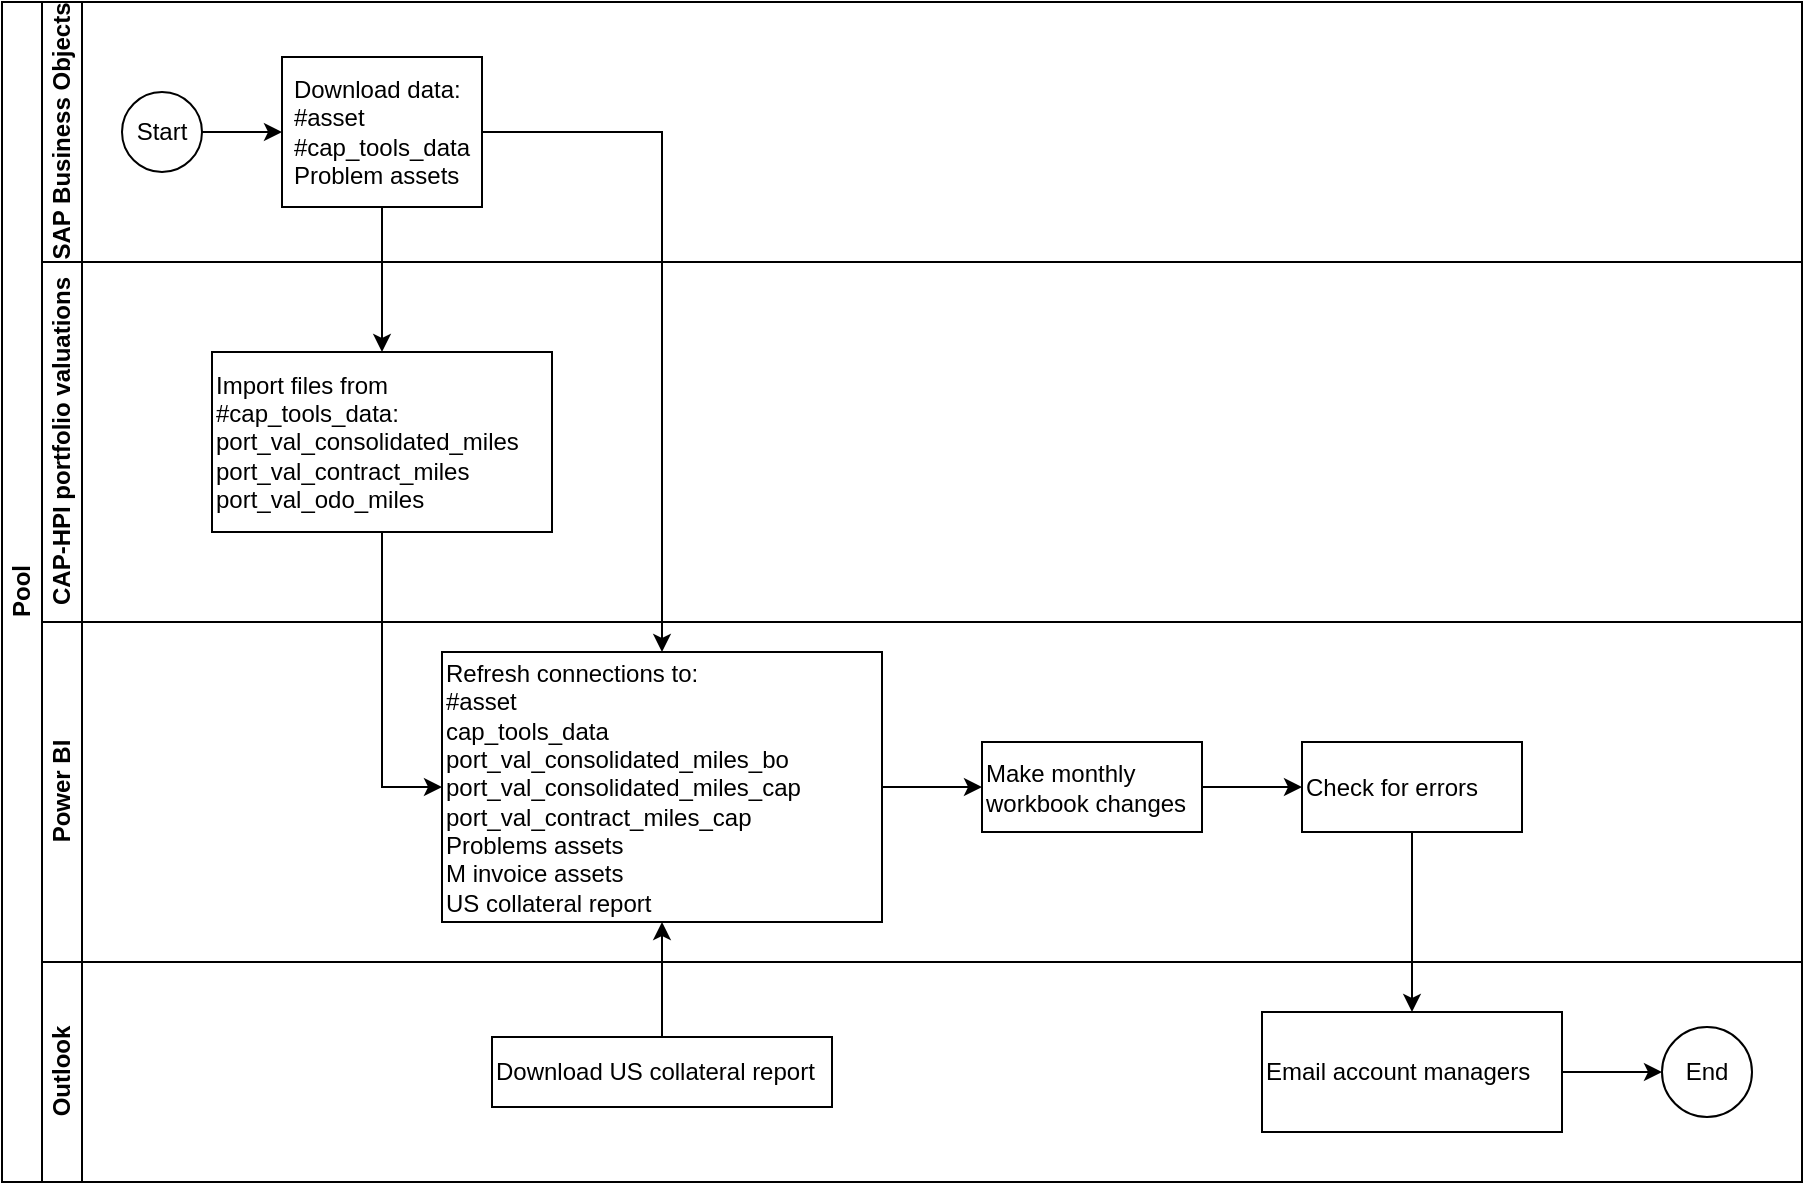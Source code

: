 <mxfile version="15.9.6" type="github">
  <diagram id="prtHgNgQTEPvFCAcTncT" name="Page-1">
    <mxGraphModel dx="1357" dy="801" grid="1" gridSize="10" guides="1" tooltips="1" connect="1" arrows="1" fold="1" page="1" pageScale="1" pageWidth="827" pageHeight="1169" math="0" shadow="0">
      <root>
        <mxCell id="0" />
        <mxCell id="1" parent="0" />
        <mxCell id="dNxyNK7c78bLwvsdeMH5-19" value="Pool" style="swimlane;html=1;childLayout=stackLayout;resizeParent=1;resizeParentMax=0;horizontal=0;startSize=20;horizontalStack=0;" parent="1" vertex="1">
          <mxGeometry x="120" y="120" width="900" height="590" as="geometry" />
        </mxCell>
        <mxCell id="dNxyNK7c78bLwvsdeMH5-20" value="SAP Business Objects" style="swimlane;html=1;startSize=20;horizontal=0;" parent="dNxyNK7c78bLwvsdeMH5-19" vertex="1">
          <mxGeometry x="20" width="880" height="130" as="geometry" />
        </mxCell>
        <mxCell id="dNxyNK7c78bLwvsdeMH5-25" value="" style="edgeStyle=orthogonalEdgeStyle;rounded=0;orthogonalLoop=1;jettySize=auto;html=1;" parent="dNxyNK7c78bLwvsdeMH5-20" source="dNxyNK7c78bLwvsdeMH5-23" target="dNxyNK7c78bLwvsdeMH5-24" edge="1">
          <mxGeometry relative="1" as="geometry" />
        </mxCell>
        <mxCell id="dNxyNK7c78bLwvsdeMH5-23" value="Start" style="ellipse;whiteSpace=wrap;html=1;" parent="dNxyNK7c78bLwvsdeMH5-20" vertex="1">
          <mxGeometry x="40" y="45" width="40" height="40" as="geometry" />
        </mxCell>
        <mxCell id="dNxyNK7c78bLwvsdeMH5-24" value="&lt;div style=&quot;text-align: left&quot;&gt;&lt;span&gt;Download data:&lt;/span&gt;&lt;/div&gt;&lt;div style=&quot;text-align: left&quot;&gt;&lt;span&gt;#asset&lt;/span&gt;&lt;/div&gt;&lt;div style=&quot;text-align: left&quot;&gt;&lt;span&gt;#cap_tools_data&lt;/span&gt;&lt;/div&gt;&lt;div style=&quot;text-align: left&quot;&gt;&lt;span&gt;Problem assets&lt;/span&gt;&lt;/div&gt;" style="rounded=0;whiteSpace=wrap;html=1;fontFamily=Helvetica;fontSize=12;fontColor=#000000;align=center;" parent="dNxyNK7c78bLwvsdeMH5-20" vertex="1">
          <mxGeometry x="120" y="27.5" width="100" height="75" as="geometry" />
        </mxCell>
        <mxCell id="dNxyNK7c78bLwvsdeMH5-21" value="CAP-HPI portfolio valuations" style="swimlane;html=1;startSize=20;horizontal=0;" parent="dNxyNK7c78bLwvsdeMH5-19" vertex="1">
          <mxGeometry x="20" y="130" width="880" height="180" as="geometry" />
        </mxCell>
        <mxCell id="dNxyNK7c78bLwvsdeMH5-26" value="Import files from #cap_tools_data:&lt;br&gt;port_val_consolidated_miles&lt;br&gt;port_val_contract_miles&lt;br&gt;port_val_odo_miles&lt;br&gt;" style="rounded=0;whiteSpace=wrap;html=1;fontFamily=Helvetica;fontSize=12;fontColor=#000000;align=left;" parent="dNxyNK7c78bLwvsdeMH5-21" vertex="1">
          <mxGeometry x="85" y="45" width="170" height="90" as="geometry" />
        </mxCell>
        <mxCell id="CKC6Brht2PHoOfjlgTL4-8" value="" style="edgeStyle=orthogonalEdgeStyle;rounded=0;orthogonalLoop=1;jettySize=auto;html=1;strokeColor=default;" parent="dNxyNK7c78bLwvsdeMH5-19" source="dNxyNK7c78bLwvsdeMH5-24" target="dNxyNK7c78bLwvsdeMH5-26" edge="1">
          <mxGeometry relative="1" as="geometry" />
        </mxCell>
        <mxCell id="dNxyNK7c78bLwvsdeMH5-22" value="Power BI" style="swimlane;html=1;startSize=20;horizontal=0;" parent="dNxyNK7c78bLwvsdeMH5-19" vertex="1">
          <mxGeometry x="20" y="310" width="880" height="170" as="geometry" />
        </mxCell>
        <mxCell id="XMJl6svzH35a2PeT9-Se-32" value="" style="edgeStyle=orthogonalEdgeStyle;rounded=0;orthogonalLoop=1;jettySize=auto;html=1;strokeColor=default;" edge="1" parent="dNxyNK7c78bLwvsdeMH5-22" source="dNxyNK7c78bLwvsdeMH5-34" target="XMJl6svzH35a2PeT9-Se-31">
          <mxGeometry relative="1" as="geometry" />
        </mxCell>
        <mxCell id="dNxyNK7c78bLwvsdeMH5-34" value="Refresh connections to:&lt;br&gt;#asset&lt;br&gt;cap_tools_data&lt;br&gt;port_val_consolidated_miles_bo&lt;br&gt;port_val_consolidated_miles_cap&lt;br&gt;port_val_contract_miles_cap&lt;br&gt;Problems assets&lt;br&gt;M invoice assets&lt;br&gt;US collateral report" style="rounded=0;whiteSpace=wrap;html=1;fontFamily=Helvetica;fontSize=12;fontColor=#000000;align=left;" parent="dNxyNK7c78bLwvsdeMH5-22" vertex="1">
          <mxGeometry x="200" y="15" width="220" height="135" as="geometry" />
        </mxCell>
        <mxCell id="XMJl6svzH35a2PeT9-Se-34" value="" style="edgeStyle=orthogonalEdgeStyle;rounded=0;orthogonalLoop=1;jettySize=auto;html=1;strokeColor=default;" edge="1" parent="dNxyNK7c78bLwvsdeMH5-22" source="XMJl6svzH35a2PeT9-Se-31" target="XMJl6svzH35a2PeT9-Se-33">
          <mxGeometry relative="1" as="geometry" />
        </mxCell>
        <mxCell id="XMJl6svzH35a2PeT9-Se-31" value="Make monthly workbook changes" style="rounded=0;whiteSpace=wrap;html=1;fontFamily=Helvetica;fontSize=12;fontColor=#000000;align=left;" vertex="1" parent="dNxyNK7c78bLwvsdeMH5-22">
          <mxGeometry x="470" y="60" width="110" height="45" as="geometry" />
        </mxCell>
        <mxCell id="XMJl6svzH35a2PeT9-Se-33" value="Check for errors" style="rounded=0;whiteSpace=wrap;html=1;fontFamily=Helvetica;fontSize=12;fontColor=#000000;align=left;" vertex="1" parent="dNxyNK7c78bLwvsdeMH5-22">
          <mxGeometry x="630" y="60" width="110" height="45" as="geometry" />
        </mxCell>
        <mxCell id="XMJl6svzH35a2PeT9-Se-21" value="Outlook" style="swimlane;html=1;startSize=20;horizontal=0;" vertex="1" parent="dNxyNK7c78bLwvsdeMH5-19">
          <mxGeometry x="20" y="480" width="880" height="110" as="geometry" />
        </mxCell>
        <mxCell id="XMJl6svzH35a2PeT9-Se-23" value="Download US collateral report" style="rounded=0;whiteSpace=wrap;html=1;fontFamily=Helvetica;fontSize=12;fontColor=#000000;align=left;" vertex="1" parent="XMJl6svzH35a2PeT9-Se-21">
          <mxGeometry x="225" y="37.5" width="170" height="35" as="geometry" />
        </mxCell>
        <mxCell id="XMJl6svzH35a2PeT9-Se-28" value="" style="edgeStyle=orthogonalEdgeStyle;rounded=0;orthogonalLoop=1;jettySize=auto;html=1;strokeColor=default;" edge="1" parent="XMJl6svzH35a2PeT9-Se-21" source="XMJl6svzH35a2PeT9-Se-25" target="XMJl6svzH35a2PeT9-Se-27">
          <mxGeometry relative="1" as="geometry" />
        </mxCell>
        <mxCell id="XMJl6svzH35a2PeT9-Se-25" value="Email account managers" style="whiteSpace=wrap;html=1;align=left;fontColor=#000000;rounded=0;" vertex="1" parent="XMJl6svzH35a2PeT9-Se-21">
          <mxGeometry x="610" y="25" width="150" height="60" as="geometry" />
        </mxCell>
        <mxCell id="XMJl6svzH35a2PeT9-Se-27" value="End" style="ellipse;whiteSpace=wrap;html=1;align=center;fontColor=#000000;rounded=0;" vertex="1" parent="XMJl6svzH35a2PeT9-Se-21">
          <mxGeometry x="810" y="32.5" width="45" height="45" as="geometry" />
        </mxCell>
        <mxCell id="XMJl6svzH35a2PeT9-Se-24" value="" style="edgeStyle=orthogonalEdgeStyle;rounded=0;orthogonalLoop=1;jettySize=auto;html=1;strokeColor=default;" edge="1" parent="dNxyNK7c78bLwvsdeMH5-19" source="XMJl6svzH35a2PeT9-Se-23" target="dNxyNK7c78bLwvsdeMH5-34">
          <mxGeometry relative="1" as="geometry" />
        </mxCell>
        <mxCell id="XMJl6svzH35a2PeT9-Se-35" value="" style="edgeStyle=orthogonalEdgeStyle;rounded=0;orthogonalLoop=1;jettySize=auto;html=1;strokeColor=default;" edge="1" parent="dNxyNK7c78bLwvsdeMH5-19" source="XMJl6svzH35a2PeT9-Se-33" target="XMJl6svzH35a2PeT9-Se-25">
          <mxGeometry relative="1" as="geometry" />
        </mxCell>
        <mxCell id="XMJl6svzH35a2PeT9-Se-36" style="edgeStyle=orthogonalEdgeStyle;rounded=0;orthogonalLoop=1;jettySize=auto;html=1;strokeColor=default;" edge="1" parent="dNxyNK7c78bLwvsdeMH5-19" source="dNxyNK7c78bLwvsdeMH5-24" target="dNxyNK7c78bLwvsdeMH5-34">
          <mxGeometry relative="1" as="geometry">
            <Array as="points">
              <mxPoint x="330" y="65" />
            </Array>
          </mxGeometry>
        </mxCell>
        <mxCell id="XMJl6svzH35a2PeT9-Se-38" style="edgeStyle=orthogonalEdgeStyle;rounded=0;orthogonalLoop=1;jettySize=auto;html=1;entryX=0;entryY=0.5;entryDx=0;entryDy=0;strokeColor=default;" edge="1" parent="dNxyNK7c78bLwvsdeMH5-19" source="dNxyNK7c78bLwvsdeMH5-26" target="dNxyNK7c78bLwvsdeMH5-34">
          <mxGeometry relative="1" as="geometry" />
        </mxCell>
      </root>
    </mxGraphModel>
  </diagram>
</mxfile>
